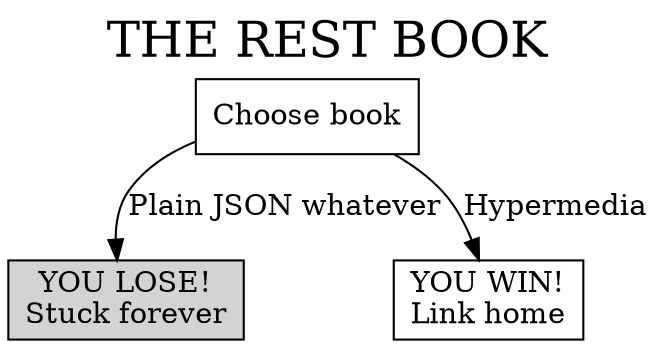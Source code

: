 digraph {
  label="THE REST BOOK";
  labelloc=t;
  fontsize=24;
  node [shape=box];

  choice [label="Choose book"];
  stuck [label="YOU LOSE!\nStuck forever",bgcolor="black",style="filled"];
  free [label="YOU WIN!\nLink home"];

  choice -> stuck [label="Plain JSON whatever"];
  choice -> free [label="Hypermedia"];
}